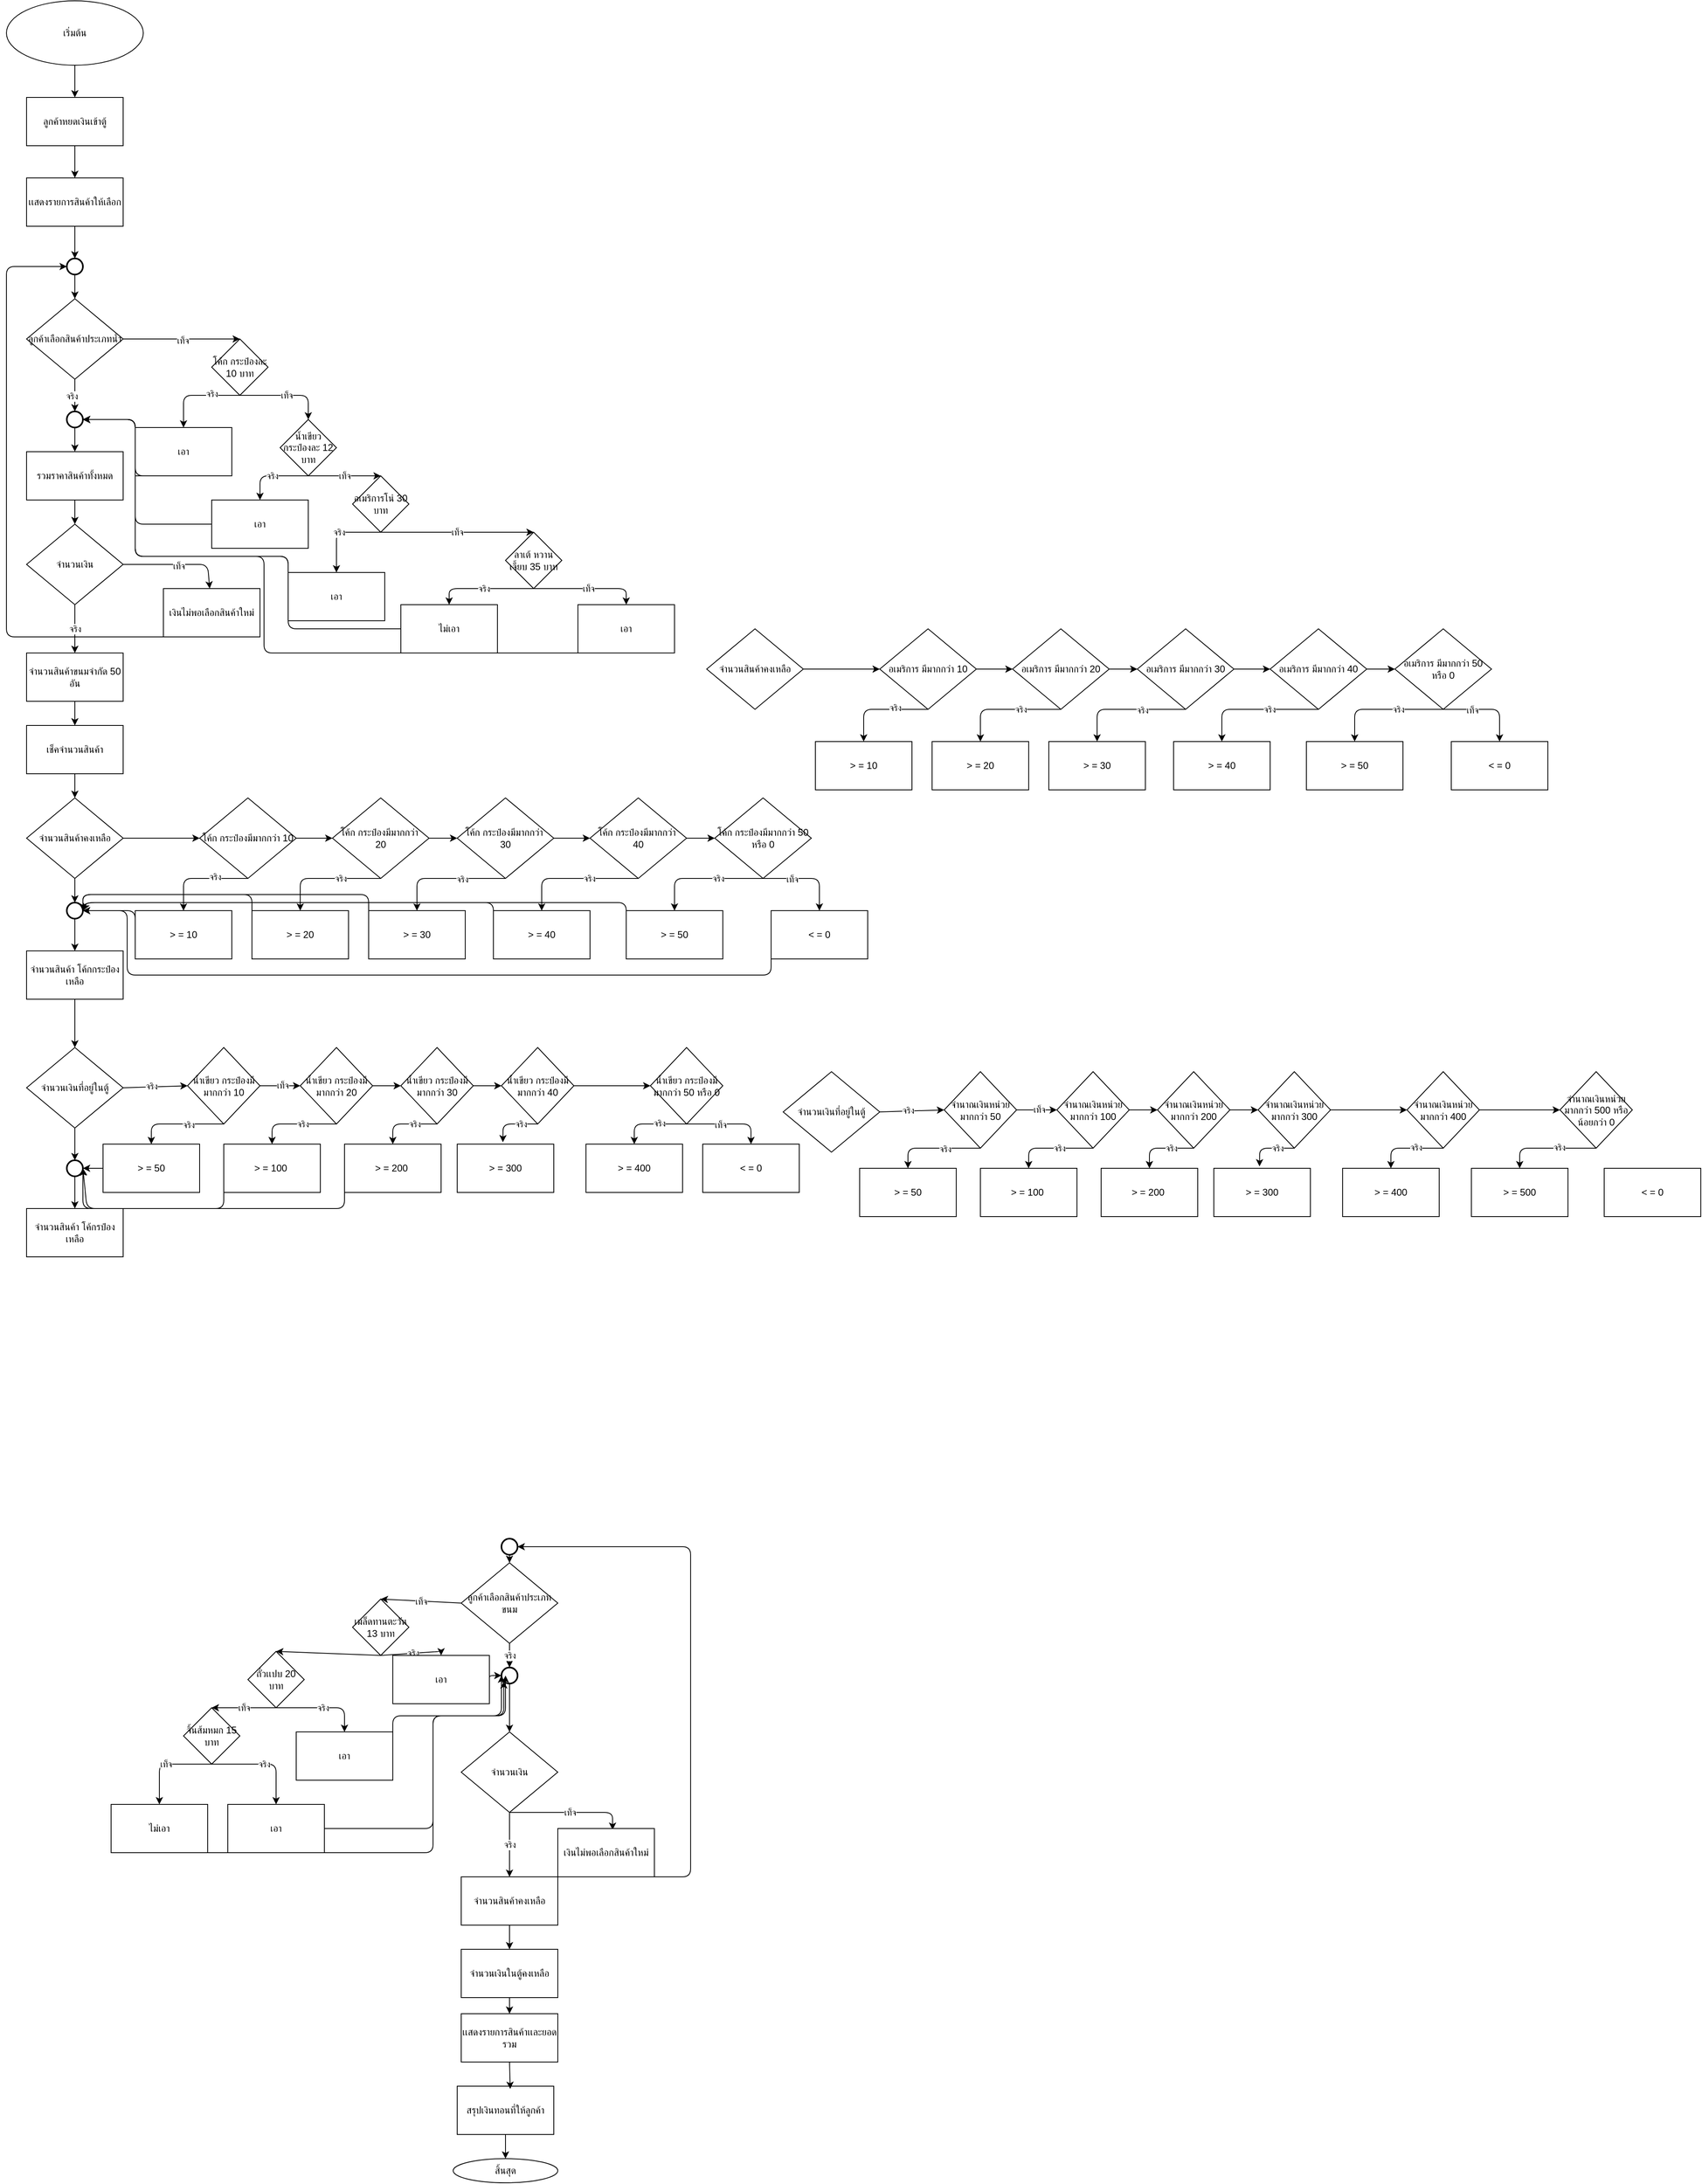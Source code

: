 <mxfile>
    <diagram id="oHQ9gQEO0-ZYp0Lxx6_c" name="Page-1">
        <mxGraphModel dx="501" dy="1382" grid="1" gridSize="10" guides="1" tooltips="1" connect="1" arrows="1" fold="1" page="1" pageScale="1" pageWidth="850" pageHeight="1100" math="0" shadow="0">
            <root>
                <mxCell id="0"/>
                <mxCell id="1" parent="0"/>
                <mxCell id="46" style="edgeStyle=none;html=1;exitX=0.5;exitY=1;exitDx=0;exitDy=0;" parent="1" source="2" target="3" edge="1">
                    <mxGeometry relative="1" as="geometry"/>
                </mxCell>
                <mxCell id="2" value="เริ่มต้น" style="ellipse;whiteSpace=wrap;html=1;" parent="1" vertex="1">
                    <mxGeometry x="170" y="-10" width="170" height="80" as="geometry"/>
                </mxCell>
                <mxCell id="47" style="edgeStyle=none;html=1;exitX=0.5;exitY=1;exitDx=0;exitDy=0;entryX=0.5;entryY=0;entryDx=0;entryDy=0;" parent="1" source="3" target="4" edge="1">
                    <mxGeometry relative="1" as="geometry"/>
                </mxCell>
                <mxCell id="3" value="ลูกค้าหยดเงินเข้าตู้" style="rounded=0;whiteSpace=wrap;html=1;" parent="1" vertex="1">
                    <mxGeometry x="195" y="110" width="120" height="60" as="geometry"/>
                </mxCell>
                <mxCell id="48" style="edgeStyle=none;html=1;exitX=0.5;exitY=1;exitDx=0;exitDy=0;entryX=0.5;entryY=0;entryDx=0;entryDy=0;entryPerimeter=0;" parent="1" source="4" target="74" edge="1">
                    <mxGeometry relative="1" as="geometry">
                        <mxPoint x="255" y="350" as="targetPoint"/>
                    </mxGeometry>
                </mxCell>
                <mxCell id="4" value="เเสดงรายการสินค้าให้เลือก" style="rounded=0;whiteSpace=wrap;html=1;" parent="1" vertex="1">
                    <mxGeometry x="195" y="210" width="120" height="60" as="geometry"/>
                </mxCell>
                <mxCell id="6" value="ลูกค้าเลือกสินค้าประเภทน้ำ" style="rhombus;whiteSpace=wrap;html=1;" parent="1" vertex="1">
                    <mxGeometry x="195" y="360" width="120" height="100" as="geometry"/>
                </mxCell>
                <mxCell id="7" value="" style="endArrow=classic;html=1;exitX=0.5;exitY=1;exitDx=0;exitDy=0;entryX=0.5;entryY=0;entryDx=0;entryDy=0;entryPerimeter=0;" parent="1" source="6" target="13" edge="1">
                    <mxGeometry width="50" height="50" relative="1" as="geometry">
                        <mxPoint x="260" y="460" as="sourcePoint"/>
                        <mxPoint x="250" y="510" as="targetPoint"/>
                    </mxGeometry>
                </mxCell>
                <mxCell id="8" value="จริง" style="edgeLabel;html=1;align=center;verticalAlign=middle;resizable=0;points=[];" parent="7" vertex="1" connectable="0">
                    <mxGeometry x="0.032" y="-4" relative="1" as="geometry">
                        <mxPoint as="offset"/>
                    </mxGeometry>
                </mxCell>
                <mxCell id="9" value="รวมราคาสินค้าทั้งหมด" style="rounded=0;whiteSpace=wrap;html=1;" parent="1" vertex="1">
                    <mxGeometry x="195" y="550" width="120" height="60" as="geometry"/>
                </mxCell>
                <mxCell id="10" value="" style="endArrow=classic;html=1;exitX=1;exitY=0.5;exitDx=0;exitDy=0;entryX=0.5;entryY=0;entryDx=0;entryDy=0;" parent="1" source="6" target="49" edge="1">
                    <mxGeometry width="50" height="50" relative="1" as="geometry">
                        <mxPoint x="310" y="530" as="sourcePoint"/>
                        <mxPoint x="390" y="500" as="targetPoint"/>
                        <Array as="points">
                            <mxPoint x="390" y="410"/>
                        </Array>
                    </mxGeometry>
                </mxCell>
                <mxCell id="11" value="เท็จ" style="edgeLabel;html=1;align=center;verticalAlign=middle;resizable=0;points=[];" parent="10" vertex="1" connectable="0">
                    <mxGeometry x="0.022" y="-2" relative="1" as="geometry">
                        <mxPoint as="offset"/>
                    </mxGeometry>
                </mxCell>
                <mxCell id="15" style="edgeStyle=none;html=1;exitX=0.5;exitY=1;exitDx=0;exitDy=0;exitPerimeter=0;entryX=0.5;entryY=0;entryDx=0;entryDy=0;" parent="1" source="13" target="9" edge="1">
                    <mxGeometry relative="1" as="geometry"/>
                </mxCell>
                <mxCell id="13" value="" style="strokeWidth=2;html=1;shape=mxgraph.flowchart.start_2;whiteSpace=wrap;" parent="1" vertex="1">
                    <mxGeometry x="245" y="500" width="20" height="20" as="geometry"/>
                </mxCell>
                <mxCell id="19" style="edgeStyle=none;html=1;exitX=0.5;exitY=1;exitDx=0;exitDy=0;entryX=0.5;entryY=0;entryDx=0;entryDy=0;" parent="1" source="9" edge="1">
                    <mxGeometry relative="1" as="geometry">
                        <mxPoint x="255.0" y="640" as="targetPoint"/>
                    </mxGeometry>
                </mxCell>
                <mxCell id="20" value="จำนวนเงิน" style="rhombus;whiteSpace=wrap;html=1;" parent="1" vertex="1">
                    <mxGeometry x="195" y="640" width="120" height="100" as="geometry"/>
                </mxCell>
                <mxCell id="78" style="edgeStyle=none;html=1;exitX=0.5;exitY=1;exitDx=0;exitDy=0;entryX=0.473;entryY=-0.039;entryDx=0;entryDy=0;entryPerimeter=0;" parent="1" source="137" edge="1" target="139">
                    <mxGeometry relative="1" as="geometry">
                        <mxPoint x="1710" y="1420" as="targetPoint"/>
                        <mxPoint x="1710" y="1400" as="sourcePoint"/>
                        <Array as="points">
                            <mxPoint x="1727" y="1415"/>
                        </Array>
                    </mxGeometry>
                </mxCell>
                <mxCell id="150" value="&lt;span style=&quot;color: rgb(0, 0, 0);&quot;&gt;จริง&lt;/span&gt;" style="edgeLabel;html=1;align=center;verticalAlign=middle;resizable=0;points=[];" vertex="1" connectable="0" parent="78">
                    <mxGeometry x="-0.339" relative="1" as="geometry">
                        <mxPoint as="offset"/>
                    </mxGeometry>
                </mxCell>
                <mxCell id="169" style="edgeStyle=none;html=1;exitX=0.5;exitY=1;exitDx=0;exitDy=0;" edge="1" parent="1" source="21" target="168">
                    <mxGeometry relative="1" as="geometry"/>
                </mxCell>
                <mxCell id="21" value="จำนวนสินค้าขนมจำกัด 50 อัน" style="rounded=0;whiteSpace=wrap;html=1;" parent="1" vertex="1">
                    <mxGeometry x="195" y="800" width="120" height="60" as="geometry"/>
                </mxCell>
                <mxCell id="76" style="edgeStyle=none;html=1;exitX=0.5;exitY=1;exitDx=0;exitDy=0;entryX=0;entryY=0.5;entryDx=0;entryDy=0;entryPerimeter=0;" parent="1" source="23" target="74" edge="1">
                    <mxGeometry relative="1" as="geometry">
                        <mxPoint x="180" y="490" as="targetPoint"/>
                        <Array as="points">
                            <mxPoint x="300" y="780"/>
                            <mxPoint x="170" y="780"/>
                            <mxPoint x="170" y="320"/>
                        </Array>
                    </mxGeometry>
                </mxCell>
                <mxCell id="23" value="เงินไม่พอเลือกสินค้าใหม่" style="rounded=0;whiteSpace=wrap;html=1;" parent="1" vertex="1">
                    <mxGeometry x="365" y="720" width="120" height="60" as="geometry"/>
                </mxCell>
                <mxCell id="25" value="" style="endArrow=classic;html=1;exitX=1;exitY=0.5;exitDx=0;exitDy=0;" parent="1" source="20" target="23" edge="1">
                    <mxGeometry width="50" height="50" relative="1" as="geometry">
                        <mxPoint x="325" y="420" as="sourcePoint"/>
                        <mxPoint x="400" y="570" as="targetPoint"/>
                        <Array as="points">
                            <mxPoint x="420" y="690"/>
                        </Array>
                    </mxGeometry>
                </mxCell>
                <mxCell id="26" value="เท็จ" style="edgeLabel;html=1;align=center;verticalAlign=middle;resizable=0;points=[];" parent="25" vertex="1" connectable="0">
                    <mxGeometry x="0.022" y="-2" relative="1" as="geometry">
                        <mxPoint as="offset"/>
                    </mxGeometry>
                </mxCell>
                <mxCell id="34" value="จริง" style="edgeStyle=none;html=1;exitX=0.5;exitY=1;exitDx=0;exitDy=0;entryX=0.5;entryY=0;entryDx=0;entryDy=0;" parent="1" source="20" target="21" edge="1">
                    <mxGeometry relative="1" as="geometry">
                        <mxPoint x="255" y="820" as="sourcePoint"/>
                    </mxGeometry>
                </mxCell>
                <mxCell id="42" style="edgeStyle=none;html=1;exitX=0.5;exitY=1;exitDx=0;exitDy=0;" parent="1" source="36" target="37" edge="1">
                    <mxGeometry relative="1" as="geometry"/>
                </mxCell>
                <mxCell id="36" value="จำนวนเงินในตู้คงเหลือ" style="rounded=0;whiteSpace=wrap;html=1;" parent="1" vertex="1">
                    <mxGeometry x="735" y="2410" width="120" height="60" as="geometry"/>
                </mxCell>
                <mxCell id="37" value="เเสดงรายการสินค้าเเละยอดรวม" style="rounded=0;whiteSpace=wrap;html=1;" parent="1" vertex="1">
                    <mxGeometry x="735" y="2490" width="120" height="60" as="geometry"/>
                </mxCell>
                <mxCell id="44" style="edgeStyle=none;html=1;exitX=0.5;exitY=1;exitDx=0;exitDy=0;" parent="1" source="38" edge="1">
                    <mxGeometry relative="1" as="geometry">
                        <mxPoint x="790" y="2670" as="targetPoint"/>
                    </mxGeometry>
                </mxCell>
                <mxCell id="38" value="สรุปเงินทอนที่ให้ลูกค้า&lt;span style=&quot;font-family: monospace; font-size: 0px; text-align: start; text-wrap-mode: nowrap;&quot;&gt;%3CmxGraphModel%3E%3Croot%3E%3CmxCell%20id%3D%220%22%2F%3E%3CmxCell%20id%3D%221%22%20parent%3D%220%22%2F%3E%3CmxCell%20id%3D%222%22%20value%3D%22%E0%B8%88%E0%B8%B3%E0%B8%99%E0%B8%A7%E0%B8%99%E0%B9%80%E0%B8%87%E0%B8%B4%E0%B8%99%E0%B8%97%E0%B8%AD%E0%B8%99%22%20style%3D%22rounded%3D0%3BwhiteSpace%3Dwrap%3Bhtml%3D1%3B%22%20vertex%3D%221%22%20parent%3D%221%22%3E%3CmxGeometry%20x%3D%22195%22%20y%3D%22930%22%20width%3D%22120%22%20height%3D%2260%22%20as%3D%22geometry%22%2F%3E%3C%2FmxCell%3E%3C%2Froot%3E%3C%2FmxGraphModel%3E&lt;/span&gt;" style="rounded=0;whiteSpace=wrap;html=1;" parent="1" vertex="1">
                    <mxGeometry x="730" y="2580" width="120" height="60" as="geometry"/>
                </mxCell>
                <mxCell id="40" value="&lt;font face=&quot;Sarabun&quot;&gt;สิ้นสุด&lt;/font&gt;" style="ellipse;whiteSpace=wrap;html=1;" parent="1" vertex="1">
                    <mxGeometry x="725" y="2670" width="130" height="30" as="geometry"/>
                </mxCell>
                <mxCell id="43" style="edgeStyle=none;html=1;exitX=0.5;exitY=1;exitDx=0;exitDy=0;entryX=0.549;entryY=0.056;entryDx=0;entryDy=0;entryPerimeter=0;" parent="1" source="37" target="38" edge="1">
                    <mxGeometry relative="1" as="geometry"/>
                </mxCell>
                <mxCell id="52" style="edgeStyle=none;html=1;exitX=0.5;exitY=1;exitDx=0;exitDy=0;entryX=0.5;entryY=0;entryDx=0;entryDy=0;" parent="1" source="49" target="51" edge="1">
                    <mxGeometry relative="1" as="geometry">
                        <Array as="points">
                            <mxPoint x="390" y="480"/>
                        </Array>
                    </mxGeometry>
                </mxCell>
                <mxCell id="54" value="จริง" style="edgeLabel;html=1;align=center;verticalAlign=middle;resizable=0;points=[];" parent="52" vertex="1" connectable="0">
                    <mxGeometry x="-0.357" y="-2" relative="1" as="geometry">
                        <mxPoint as="offset"/>
                    </mxGeometry>
                </mxCell>
                <mxCell id="55" value="เท็จ" style="edgeStyle=none;html=1;exitX=0.5;exitY=1;exitDx=0;exitDy=0;entryX=0.5;entryY=0;entryDx=0;entryDy=0;" parent="1" source="49" target="53" edge="1">
                    <mxGeometry relative="1" as="geometry">
                        <Array as="points">
                            <mxPoint x="545" y="480"/>
                        </Array>
                    </mxGeometry>
                </mxCell>
                <mxCell id="49" value="โค้ก กระป๋องละ 10 บาท" style="rhombus;whiteSpace=wrap;html=1;" parent="1" vertex="1">
                    <mxGeometry x="425" y="410" width="70" height="70" as="geometry"/>
                </mxCell>
                <mxCell id="51" value="เอา" style="rounded=0;whiteSpace=wrap;html=1;" parent="1" vertex="1">
                    <mxGeometry x="330" y="520" width="120" height="60" as="geometry"/>
                </mxCell>
                <mxCell id="57" value="จริง" style="edgeStyle=none;html=1;exitX=0.5;exitY=1;exitDx=0;exitDy=0;entryX=0.5;entryY=0;entryDx=0;entryDy=0;" parent="1" source="53" target="56" edge="1">
                    <mxGeometry relative="1" as="geometry">
                        <Array as="points">
                            <mxPoint x="485" y="580"/>
                        </Array>
                    </mxGeometry>
                </mxCell>
                <mxCell id="59" value="เท็จ" style="edgeStyle=none;html=1;exitX=0.5;exitY=1;exitDx=0;exitDy=0;entryX=0.5;entryY=0;entryDx=0;entryDy=0;" parent="1" source="53" target="58" edge="1">
                    <mxGeometry relative="1" as="geometry"/>
                </mxCell>
                <mxCell id="53" value="น้ำเขียว กระป๋องละ 12 บาท" style="rhombus;whiteSpace=wrap;html=1;" parent="1" vertex="1">
                    <mxGeometry x="510" y="510" width="70" height="70" as="geometry"/>
                </mxCell>
                <mxCell id="56" value="เอา" style="rounded=0;whiteSpace=wrap;html=1;" parent="1" vertex="1">
                    <mxGeometry x="425" y="610" width="120" height="60" as="geometry"/>
                </mxCell>
                <mxCell id="61" value="จริง" style="edgeStyle=none;html=1;exitX=0.5;exitY=1;exitDx=0;exitDy=0;entryX=0.5;entryY=0;entryDx=0;entryDy=0;" parent="1" source="58" target="60" edge="1">
                    <mxGeometry relative="1" as="geometry">
                        <Array as="points">
                            <mxPoint x="580" y="650"/>
                        </Array>
                    </mxGeometry>
                </mxCell>
                <mxCell id="63" value="เท็จ" style="edgeStyle=none;html=1;exitX=0.5;exitY=1;exitDx=0;exitDy=0;entryX=0.5;entryY=0;entryDx=0;entryDy=0;" parent="1" source="58" target="64" edge="1">
                    <mxGeometry relative="1" as="geometry">
                        <mxPoint x="700" y="649.714" as="targetPoint"/>
                    </mxGeometry>
                </mxCell>
                <mxCell id="58" value="อเมริการโน่ 30 บาท" style="rhombus;whiteSpace=wrap;html=1;" parent="1" vertex="1">
                    <mxGeometry x="600" y="580" width="70" height="70" as="geometry"/>
                </mxCell>
                <mxCell id="60" value="เอา" style="rounded=0;whiteSpace=wrap;html=1;" parent="1" vertex="1">
                    <mxGeometry x="520" y="700" width="120" height="60" as="geometry"/>
                </mxCell>
                <mxCell id="67" value="จริง" style="edgeStyle=none;html=1;exitX=0.5;exitY=1;exitDx=0;exitDy=0;entryX=0.5;entryY=0;entryDx=0;entryDy=0;" parent="1" source="64" target="66" edge="1">
                    <mxGeometry relative="1" as="geometry">
                        <Array as="points">
                            <mxPoint x="720" y="720"/>
                        </Array>
                    </mxGeometry>
                </mxCell>
                <mxCell id="68" value="เท็จ" style="edgeStyle=none;html=1;exitX=0.5;exitY=1;exitDx=0;exitDy=0;entryX=0.5;entryY=0;entryDx=0;entryDy=0;" parent="1" source="64" target="65" edge="1">
                    <mxGeometry relative="1" as="geometry">
                        <Array as="points">
                            <mxPoint x="940" y="720"/>
                        </Array>
                    </mxGeometry>
                </mxCell>
                <mxCell id="64" value="ลาเต้ หวานเจี้ยบ 35 บาท" style="rhombus;whiteSpace=wrap;html=1;" parent="1" vertex="1">
                    <mxGeometry x="790" y="650" width="70" height="70" as="geometry"/>
                </mxCell>
                <mxCell id="65" value="เอา" style="rounded=0;whiteSpace=wrap;html=1;" parent="1" vertex="1">
                    <mxGeometry x="880" y="740" width="120" height="60" as="geometry"/>
                </mxCell>
                <mxCell id="66" value="ไม่เอา" style="rounded=0;whiteSpace=wrap;html=1;" parent="1" vertex="1">
                    <mxGeometry x="660" y="740" width="120" height="60" as="geometry"/>
                </mxCell>
                <mxCell id="69" style="edgeStyle=none;html=1;exitX=0.5;exitY=1;exitDx=0;exitDy=0;entryX=1;entryY=0.5;entryDx=0;entryDy=0;entryPerimeter=0;" parent="1" source="51" target="13" edge="1">
                    <mxGeometry relative="1" as="geometry">
                        <Array as="points">
                            <mxPoint x="330" y="580"/>
                            <mxPoint x="330" y="510"/>
                        </Array>
                    </mxGeometry>
                </mxCell>
                <mxCell id="70" style="edgeStyle=none;html=1;exitX=0;exitY=0.5;exitDx=0;exitDy=0;entryX=1;entryY=0.5;entryDx=0;entryDy=0;entryPerimeter=0;" parent="1" source="56" target="13" edge="1">
                    <mxGeometry relative="1" as="geometry">
                        <Array as="points">
                            <mxPoint x="330" y="640"/>
                            <mxPoint x="330" y="510"/>
                        </Array>
                    </mxGeometry>
                </mxCell>
                <mxCell id="71" style="edgeStyle=none;html=1;exitX=0;exitY=0.5;exitDx=0;exitDy=0;entryX=1;entryY=0.5;entryDx=0;entryDy=0;entryPerimeter=0;" parent="1" source="60" target="13" edge="1">
                    <mxGeometry relative="1" as="geometry">
                        <Array as="points">
                            <mxPoint x="520" y="680"/>
                            <mxPoint x="330" y="680"/>
                            <mxPoint x="330" y="640"/>
                            <mxPoint x="330" y="510"/>
                        </Array>
                    </mxGeometry>
                </mxCell>
                <mxCell id="72" style="edgeStyle=none;html=1;exitX=0;exitY=0.5;exitDx=0;exitDy=0;entryX=1;entryY=0.5;entryDx=0;entryDy=0;entryPerimeter=0;" parent="1" source="66" target="13" edge="1">
                    <mxGeometry relative="1" as="geometry">
                        <Array as="points">
                            <mxPoint x="520" y="770"/>
                            <mxPoint x="520" y="680"/>
                            <mxPoint x="400" y="680"/>
                            <mxPoint x="330" y="680"/>
                            <mxPoint x="330" y="510"/>
                        </Array>
                    </mxGeometry>
                </mxCell>
                <mxCell id="73" style="edgeStyle=none;html=1;exitX=0.5;exitY=1;exitDx=0;exitDy=0;entryX=1;entryY=0.5;entryDx=0;entryDy=0;entryPerimeter=0;" parent="1" source="65" target="13" edge="1">
                    <mxGeometry relative="1" as="geometry">
                        <Array as="points">
                            <mxPoint x="490" y="800"/>
                            <mxPoint x="490" y="680"/>
                            <mxPoint x="330" y="680"/>
                            <mxPoint x="330" y="510"/>
                        </Array>
                    </mxGeometry>
                </mxCell>
                <mxCell id="75" style="edgeStyle=none;html=1;exitX=0.5;exitY=1;exitDx=0;exitDy=0;exitPerimeter=0;entryX=0.5;entryY=0;entryDx=0;entryDy=0;" parent="1" source="74" target="6" edge="1">
                    <mxGeometry relative="1" as="geometry"/>
                </mxCell>
                <mxCell id="74" value="" style="strokeWidth=2;html=1;shape=mxgraph.flowchart.start_2;whiteSpace=wrap;" parent="1" vertex="1">
                    <mxGeometry x="245" y="310" width="20" height="20" as="geometry"/>
                </mxCell>
                <mxCell id="85" value="เท็จ" style="edgeStyle=none;html=1;exitX=0;exitY=0.5;exitDx=0;exitDy=0;entryX=0.5;entryY=0;entryDx=0;entryDy=0;" parent="1" source="77" target="84" edge="1">
                    <mxGeometry relative="1" as="geometry"/>
                </mxCell>
                <mxCell id="77" value="ลูกค้าเลือกสินค้าประเภทขนม" style="rhombus;whiteSpace=wrap;html=1;" parent="1" vertex="1">
                    <mxGeometry x="735" y="1930" width="120" height="100" as="geometry"/>
                </mxCell>
                <mxCell id="104" style="edgeStyle=none;html=1;exitX=0.5;exitY=1;exitDx=0;exitDy=0;exitPerimeter=0;" parent="1" source="79" target="103" edge="1">
                    <mxGeometry relative="1" as="geometry"/>
                </mxCell>
                <mxCell id="79" value="" style="strokeWidth=2;html=1;shape=mxgraph.flowchart.start_2;whiteSpace=wrap;" parent="1" vertex="1">
                    <mxGeometry x="785" y="2060" width="20" height="20" as="geometry"/>
                </mxCell>
                <mxCell id="81" value="จริง" style="edgeStyle=none;html=1;exitX=0.5;exitY=1;exitDx=0;exitDy=0;entryX=0.5;entryY=0;entryDx=0;entryDy=0;entryPerimeter=0;" parent="1" source="77" target="79" edge="1">
                    <mxGeometry relative="1" as="geometry"/>
                </mxCell>
                <mxCell id="87" value="จริง" style="edgeStyle=none;html=1;exitX=0.5;exitY=1;exitDx=0;exitDy=0;entryX=0.5;entryY=0;entryDx=0;entryDy=0;" parent="1" source="84" target="86" edge="1">
                    <mxGeometry relative="1" as="geometry">
                        <Array as="points">
                            <mxPoint x="710" y="2040"/>
                        </Array>
                    </mxGeometry>
                </mxCell>
                <mxCell id="89" style="edgeStyle=none;html=1;exitX=0.5;exitY=1;exitDx=0;exitDy=0;entryX=0.5;entryY=0;entryDx=0;entryDy=0;" parent="1" source="84" target="88" edge="1">
                    <mxGeometry relative="1" as="geometry"/>
                </mxCell>
                <mxCell id="84" value="เมล็ดทานตะวัน 13 บาท" style="rhombus;whiteSpace=wrap;html=1;" parent="1" vertex="1">
                    <mxGeometry x="600" y="1975" width="70" height="70" as="geometry"/>
                </mxCell>
                <mxCell id="86" value="เอา" style="rounded=0;whiteSpace=wrap;html=1;" parent="1" vertex="1">
                    <mxGeometry x="650" y="2045" width="120" height="60" as="geometry"/>
                </mxCell>
                <mxCell id="91" value="จริง" style="edgeStyle=none;html=1;exitX=0.5;exitY=1;exitDx=0;exitDy=0;entryX=0.5;entryY=0;entryDx=0;entryDy=0;" parent="1" source="88" target="90" edge="1">
                    <mxGeometry relative="1" as="geometry">
                        <Array as="points">
                            <mxPoint x="590" y="2110"/>
                        </Array>
                    </mxGeometry>
                </mxCell>
                <mxCell id="93" value="เท็จ" style="edgeStyle=none;html=1;exitX=0.5;exitY=1;exitDx=0;exitDy=0;entryX=0.5;entryY=0;entryDx=0;entryDy=0;" parent="1" source="88" target="92" edge="1">
                    <mxGeometry relative="1" as="geometry"/>
                </mxCell>
                <mxCell id="88" value="ถั่วเเปบ 20 บาท" style="rhombus;whiteSpace=wrap;html=1;" parent="1" vertex="1">
                    <mxGeometry x="470" y="2040" width="70" height="70" as="geometry"/>
                </mxCell>
                <mxCell id="90" value="เอา" style="rounded=0;whiteSpace=wrap;html=1;" parent="1" vertex="1">
                    <mxGeometry x="530" y="2140" width="120" height="60" as="geometry"/>
                </mxCell>
                <mxCell id="96" value="จริง" style="edgeStyle=none;html=1;exitX=0.5;exitY=1;exitDx=0;exitDy=0;entryX=0.5;entryY=0;entryDx=0;entryDy=0;" parent="1" source="92" target="94" edge="1">
                    <mxGeometry relative="1" as="geometry">
                        <Array as="points">
                            <mxPoint x="505" y="2180"/>
                        </Array>
                    </mxGeometry>
                </mxCell>
                <mxCell id="98" value="เท็จ" style="edgeStyle=none;html=1;exitX=0.5;exitY=1;exitDx=0;exitDy=0;entryX=0.5;entryY=0;entryDx=0;entryDy=0;" parent="1" source="92" target="97" edge="1">
                    <mxGeometry relative="1" as="geometry">
                        <Array as="points">
                            <mxPoint x="360" y="2180"/>
                        </Array>
                    </mxGeometry>
                </mxCell>
                <mxCell id="92" value="จิ้นส้มหมก 15 บาท" style="rhombus;whiteSpace=wrap;html=1;" parent="1" vertex="1">
                    <mxGeometry x="390" y="2110" width="70" height="70" as="geometry"/>
                </mxCell>
                <mxCell id="94" value="เอา" style="rounded=0;whiteSpace=wrap;html=1;" parent="1" vertex="1">
                    <mxGeometry x="445" y="2230" width="120" height="60" as="geometry"/>
                </mxCell>
                <mxCell id="102" style="edgeStyle=none;html=1;exitX=0.5;exitY=1;exitDx=0;exitDy=0;" parent="1" source="97" edge="1">
                    <mxGeometry relative="1" as="geometry">
                        <mxPoint x="790" y="2070" as="targetPoint"/>
                        <Array as="points">
                            <mxPoint x="700" y="2290"/>
                            <mxPoint x="700" y="2120"/>
                            <mxPoint x="790" y="2120"/>
                        </Array>
                    </mxGeometry>
                </mxCell>
                <mxCell id="97" value="ไม่เอา" style="rounded=0;whiteSpace=wrap;html=1;" parent="1" vertex="1">
                    <mxGeometry x="300" y="2230" width="120" height="60" as="geometry"/>
                </mxCell>
                <mxCell id="99" style="edgeStyle=none;html=1;exitX=1;exitY=0.5;exitDx=0;exitDy=0;entryX=0;entryY=0.5;entryDx=0;entryDy=0;entryPerimeter=0;" parent="1" source="86" target="79" edge="1">
                    <mxGeometry relative="1" as="geometry">
                        <Array as="points">
                            <mxPoint x="770" y="2070"/>
                        </Array>
                    </mxGeometry>
                </mxCell>
                <mxCell id="100" style="edgeStyle=none;html=1;exitX=1;exitY=0.5;exitDx=0;exitDy=0;entryX=0;entryY=0.5;entryDx=0;entryDy=0;entryPerimeter=0;" parent="1" source="90" target="79" edge="1">
                    <mxGeometry relative="1" as="geometry">
                        <Array as="points">
                            <mxPoint x="650" y="2120"/>
                            <mxPoint x="785" y="2120"/>
                        </Array>
                    </mxGeometry>
                </mxCell>
                <mxCell id="101" style="edgeStyle=none;html=1;exitX=1;exitY=0.5;exitDx=0;exitDy=0;entryX=0.145;entryY=0.855;entryDx=0;entryDy=0;entryPerimeter=0;" parent="1" source="94" target="79" edge="1">
                    <mxGeometry relative="1" as="geometry">
                        <Array as="points">
                            <mxPoint x="700" y="2260"/>
                            <mxPoint x="700" y="2120"/>
                            <mxPoint x="788" y="2120"/>
                        </Array>
                    </mxGeometry>
                </mxCell>
                <mxCell id="108" value="เท็จ" style="edgeStyle=none;html=1;exitX=0.5;exitY=1;exitDx=0;exitDy=0;entryX=0.567;entryY=0.027;entryDx=0;entryDy=0;entryPerimeter=0;" parent="1" source="103" target="107" edge="1">
                    <mxGeometry relative="1" as="geometry">
                        <mxPoint x="910" y="2239.818" as="targetPoint"/>
                        <Array as="points">
                            <mxPoint x="923" y="2240"/>
                        </Array>
                    </mxGeometry>
                </mxCell>
                <mxCell id="111" value="จริง" style="edgeStyle=none;html=1;exitX=0.5;exitY=1;exitDx=0;exitDy=0;entryX=0.5;entryY=0;entryDx=0;entryDy=0;" parent="1" source="103" target="110" edge="1">
                    <mxGeometry relative="1" as="geometry"/>
                </mxCell>
                <mxCell id="103" value="จำนวนเงิน" style="rhombus;whiteSpace=wrap;html=1;" parent="1" vertex="1">
                    <mxGeometry x="735" y="2140" width="120" height="100" as="geometry"/>
                </mxCell>
                <mxCell id="106" style="edgeStyle=none;html=1;exitX=0.5;exitY=1;exitDx=0;exitDy=0;exitPerimeter=0;entryX=0.5;entryY=0;entryDx=0;entryDy=0;" parent="1" source="105" target="77" edge="1">
                    <mxGeometry relative="1" as="geometry"/>
                </mxCell>
                <mxCell id="105" value="" style="strokeWidth=2;html=1;shape=mxgraph.flowchart.start_2;whiteSpace=wrap;" parent="1" vertex="1">
                    <mxGeometry x="785" y="1900" width="20" height="20" as="geometry"/>
                </mxCell>
                <mxCell id="107" value="เงินไม่พอเลือกสินค้าใหม่" style="rounded=0;whiteSpace=wrap;html=1;" parent="1" vertex="1">
                    <mxGeometry x="855" y="2260" width="120" height="60" as="geometry"/>
                </mxCell>
                <mxCell id="109" style="edgeStyle=none;html=1;exitX=0.5;exitY=1;exitDx=0;exitDy=0;entryX=1;entryY=0.5;entryDx=0;entryDy=0;entryPerimeter=0;" parent="1" source="107" target="105" edge="1">
                    <mxGeometry relative="1" as="geometry">
                        <Array as="points">
                            <mxPoint x="1020" y="2320"/>
                            <mxPoint x="1020" y="1910"/>
                        </Array>
                    </mxGeometry>
                </mxCell>
                <mxCell id="112" style="edgeStyle=none;html=1;exitX=0.5;exitY=1;exitDx=0;exitDy=0;entryX=0.5;entryY=0;entryDx=0;entryDy=0;" parent="1" source="110" target="36" edge="1">
                    <mxGeometry relative="1" as="geometry"/>
                </mxCell>
                <mxCell id="110" value="จำนวนสินค้าคงเหลือ" style="rounded=0;whiteSpace=wrap;html=1;" parent="1" vertex="1">
                    <mxGeometry x="735" y="2320" width="120" height="60" as="geometry"/>
                </mxCell>
                <mxCell id="113" value="จำนวนเงินที่อยู่ในตู้" style="rhombus;whiteSpace=wrap;html=1;" vertex="1" parent="1">
                    <mxGeometry x="1135" y="1320" width="120" height="100" as="geometry"/>
                </mxCell>
                <mxCell id="115" value="จำนาณเงินหน่วยมากกว่า 50" style="rhombus;whiteSpace=wrap;html=1;" vertex="1" parent="1">
                    <mxGeometry x="1335" y="1320" width="90" height="95" as="geometry"/>
                </mxCell>
                <mxCell id="116" value="" style="endArrow=classic;html=1;entryX=0;entryY=0.5;entryDx=0;entryDy=0;exitX=1;exitY=0.5;exitDx=0;exitDy=0;" edge="1" parent="1" source="113" target="115">
                    <mxGeometry width="50" height="50" relative="1" as="geometry">
                        <mxPoint x="1210" y="1460" as="sourcePoint"/>
                        <mxPoint x="1260" y="1410" as="targetPoint"/>
                    </mxGeometry>
                </mxCell>
                <mxCell id="117" value="จริง" style="edgeLabel;html=1;align=center;verticalAlign=middle;resizable=0;points=[];" vertex="1" connectable="0" parent="116">
                    <mxGeometry x="-0.14" y="1" relative="1" as="geometry">
                        <mxPoint as="offset"/>
                    </mxGeometry>
                </mxCell>
                <mxCell id="118" value="&amp;gt; = 50" style="rounded=0;whiteSpace=wrap;html=1;" vertex="1" parent="1">
                    <mxGeometry x="1230" y="1440" width="120" height="60" as="geometry"/>
                </mxCell>
                <mxCell id="119" value="" style="endArrow=classic;html=1;exitX=0.5;exitY=1;exitDx=0;exitDy=0;entryX=0.5;entryY=0;entryDx=0;entryDy=0;" edge="1" parent="1" source="115" target="118">
                    <mxGeometry width="50" height="50" relative="1" as="geometry">
                        <mxPoint x="1270" y="1440" as="sourcePoint"/>
                        <mxPoint x="1320" y="1390" as="targetPoint"/>
                        <Array as="points">
                            <mxPoint x="1290" y="1415"/>
                        </Array>
                    </mxGeometry>
                </mxCell>
                <mxCell id="123" value="จริง" style="edgeLabel;html=1;align=center;verticalAlign=middle;resizable=0;points=[];" vertex="1" connectable="0" parent="119">
                    <mxGeometry x="-0.232" y="1" relative="1" as="geometry">
                        <mxPoint as="offset"/>
                    </mxGeometry>
                </mxCell>
                <mxCell id="124" value="จำนาณเงินหน่วยมากกว่า 100" style="rhombus;whiteSpace=wrap;html=1;" vertex="1" parent="1">
                    <mxGeometry x="1475" y="1320" width="90" height="95" as="geometry"/>
                </mxCell>
                <mxCell id="125" value="" style="endArrow=classic;html=1;entryX=0;entryY=0.5;entryDx=0;entryDy=0;exitX=1;exitY=0.5;exitDx=0;exitDy=0;" edge="1" parent="1" source="115" target="124">
                    <mxGeometry width="50" height="50" relative="1" as="geometry">
                        <mxPoint x="1380" y="1470" as="sourcePoint"/>
                        <mxPoint x="1430" y="1420" as="targetPoint"/>
                    </mxGeometry>
                </mxCell>
                <mxCell id="126" value="เท็จ" style="edgeLabel;html=1;align=center;verticalAlign=middle;resizable=0;points=[];" vertex="1" connectable="0" parent="125">
                    <mxGeometry x="0.096" y="1" relative="1" as="geometry">
                        <mxPoint as="offset"/>
                    </mxGeometry>
                </mxCell>
                <mxCell id="127" value="&amp;gt; = 100&amp;nbsp;" style="rounded=0;whiteSpace=wrap;html=1;" vertex="1" parent="1">
                    <mxGeometry x="1380" y="1440" width="120" height="60" as="geometry"/>
                </mxCell>
                <mxCell id="128" value="" style="endArrow=classic;html=1;exitX=0.5;exitY=1;exitDx=0;exitDy=0;entryX=0.5;entryY=0;entryDx=0;entryDy=0;" edge="1" parent="1" source="124" target="127">
                    <mxGeometry width="50" height="50" relative="1" as="geometry">
                        <mxPoint x="1450" y="1450" as="sourcePoint"/>
                        <mxPoint x="1500" y="1400" as="targetPoint"/>
                        <Array as="points">
                            <mxPoint x="1440" y="1415"/>
                        </Array>
                    </mxGeometry>
                </mxCell>
                <mxCell id="129" value="จริง" style="edgeLabel;html=1;align=center;verticalAlign=middle;resizable=0;points=[];" vertex="1" connectable="0" parent="128">
                    <mxGeometry x="-0.195" relative="1" as="geometry">
                        <mxPoint as="offset"/>
                    </mxGeometry>
                </mxCell>
                <mxCell id="130" value="จำนาณเงินหน่วยมากกว่า 200" style="rhombus;whiteSpace=wrap;html=1;" vertex="1" parent="1">
                    <mxGeometry x="1600" y="1320" width="90" height="95" as="geometry"/>
                </mxCell>
                <mxCell id="131" value="" style="endArrow=classic;html=1;entryX=0;entryY=0.5;entryDx=0;entryDy=0;exitX=1;exitY=0.5;exitDx=0;exitDy=0;" edge="1" parent="1" source="124" target="130">
                    <mxGeometry width="50" height="50" relative="1" as="geometry">
                        <mxPoint x="1510" y="1470" as="sourcePoint"/>
                        <mxPoint x="1560" y="1420" as="targetPoint"/>
                    </mxGeometry>
                </mxCell>
                <mxCell id="133" value="&amp;gt; = 200&amp;nbsp;" style="rounded=0;whiteSpace=wrap;html=1;" vertex="1" parent="1">
                    <mxGeometry x="1530" y="1440" width="120" height="60" as="geometry"/>
                </mxCell>
                <mxCell id="136" value="" style="endArrow=classic;html=1;entryX=0.5;entryY=0;entryDx=0;entryDy=0;exitX=0.5;exitY=1;exitDx=0;exitDy=0;" edge="1" parent="1" source="130" target="133">
                    <mxGeometry width="50" height="50" relative="1" as="geometry">
                        <mxPoint x="1550" y="1430" as="sourcePoint"/>
                        <mxPoint x="1600" y="1380" as="targetPoint"/>
                        <Array as="points">
                            <mxPoint x="1590" y="1415"/>
                        </Array>
                    </mxGeometry>
                </mxCell>
                <mxCell id="149" value="จริง" style="edgeLabel;html=1;align=center;verticalAlign=middle;resizable=0;points=[];" vertex="1" connectable="0" parent="136">
                    <mxGeometry x="-0.304" relative="1" as="geometry">
                        <mxPoint as="offset"/>
                    </mxGeometry>
                </mxCell>
                <mxCell id="137" value="จำนาณเงินหน่วยมากกว่า 300" style="rhombus;whiteSpace=wrap;html=1;" vertex="1" parent="1">
                    <mxGeometry x="1725" y="1320" width="90" height="95" as="geometry"/>
                </mxCell>
                <mxCell id="138" value="" style="endArrow=classic;html=1;entryX=0;entryY=0.5;entryDx=0;entryDy=0;exitX=1;exitY=0.5;exitDx=0;exitDy=0;" edge="1" parent="1" source="130" target="137">
                    <mxGeometry width="50" height="50" relative="1" as="geometry">
                        <mxPoint x="1710" y="1400" as="sourcePoint"/>
                        <mxPoint x="1760" y="1350" as="targetPoint"/>
                    </mxGeometry>
                </mxCell>
                <mxCell id="139" value="&amp;gt; = 300" style="rounded=0;whiteSpace=wrap;html=1;" vertex="1" parent="1">
                    <mxGeometry x="1670" y="1440" width="120" height="60" as="geometry"/>
                </mxCell>
                <mxCell id="140" value="จำนาณเงินหน่วยมากกว่า 400" style="rhombus;whiteSpace=wrap;html=1;" vertex="1" parent="1">
                    <mxGeometry x="1910" y="1320" width="90" height="95" as="geometry"/>
                </mxCell>
                <mxCell id="141" value="" style="endArrow=classic;html=1;entryX=0;entryY=0.5;entryDx=0;entryDy=0;exitX=1;exitY=0.5;exitDx=0;exitDy=0;" edge="1" parent="1" source="137" target="140">
                    <mxGeometry width="50" height="50" relative="1" as="geometry">
                        <mxPoint x="1830" y="1420" as="sourcePoint"/>
                        <mxPoint x="1880" y="1370" as="targetPoint"/>
                    </mxGeometry>
                </mxCell>
                <mxCell id="142" value="&amp;gt; = 400" style="rounded=0;whiteSpace=wrap;html=1;" vertex="1" parent="1">
                    <mxGeometry x="1830" y="1440" width="120" height="60" as="geometry"/>
                </mxCell>
                <mxCell id="143" value="" style="endArrow=classic;html=1;entryX=0.5;entryY=0;entryDx=0;entryDy=0;exitX=0.5;exitY=1;exitDx=0;exitDy=0;" edge="1" parent="1" source="140" target="142">
                    <mxGeometry width="50" height="50" relative="1" as="geometry">
                        <mxPoint x="1900" y="1430" as="sourcePoint"/>
                        <mxPoint x="1950" y="1380" as="targetPoint"/>
                        <Array as="points">
                            <mxPoint x="1890" y="1415"/>
                        </Array>
                    </mxGeometry>
                </mxCell>
                <mxCell id="151" value="&lt;span style=&quot;color: rgb(0, 0, 0);&quot;&gt;จริง&lt;/span&gt;" style="edgeLabel;html=1;align=center;verticalAlign=middle;resizable=0;points=[];" vertex="1" connectable="0" parent="143">
                    <mxGeometry x="-0.248" y="-1" relative="1" as="geometry">
                        <mxPoint as="offset"/>
                    </mxGeometry>
                </mxCell>
                <mxCell id="147" style="edgeStyle=none;html=1;exitX=0.5;exitY=1;exitDx=0;exitDy=0;entryX=0.5;entryY=0;entryDx=0;entryDy=0;" edge="1" parent="1" source="144" target="145">
                    <mxGeometry relative="1" as="geometry">
                        <Array as="points">
                            <mxPoint x="2050" y="1415"/>
                        </Array>
                    </mxGeometry>
                </mxCell>
                <mxCell id="152" value="&lt;span style=&quot;color: rgb(0, 0, 0);&quot;&gt;จริง&lt;/span&gt;" style="edgeLabel;html=1;align=center;verticalAlign=middle;resizable=0;points=[];" vertex="1" connectable="0" parent="147">
                    <mxGeometry x="-0.223" y="-1" relative="1" as="geometry">
                        <mxPoint as="offset"/>
                    </mxGeometry>
                </mxCell>
                <mxCell id="144" value="จำนาณเงินหน่วยมากกว่า 500 หรือน้อยกว่า 0" style="rhombus;whiteSpace=wrap;html=1;" vertex="1" parent="1">
                    <mxGeometry x="2100" y="1320" width="90" height="95" as="geometry"/>
                </mxCell>
                <mxCell id="145" value="&amp;gt; = 500" style="rounded=0;whiteSpace=wrap;html=1;" vertex="1" parent="1">
                    <mxGeometry x="1990" y="1440" width="120" height="60" as="geometry"/>
                </mxCell>
                <mxCell id="146" value="" style="endArrow=classic;html=1;entryX=0;entryY=0.5;entryDx=0;entryDy=0;exitX=1;exitY=0.5;exitDx=0;exitDy=0;" edge="1" parent="1" source="140" target="144">
                    <mxGeometry width="50" height="50" relative="1" as="geometry">
                        <mxPoint x="2070" y="1440" as="sourcePoint"/>
                        <mxPoint x="2120" y="1390" as="targetPoint"/>
                    </mxGeometry>
                </mxCell>
                <mxCell id="165" style="edgeStyle=none;html=1;exitX=1;exitY=0.5;exitDx=0;exitDy=0;" edge="1" parent="1" source="160" target="162">
                    <mxGeometry relative="1" as="geometry"/>
                </mxCell>
                <mxCell id="160" value="จำนวนสินค้าคงเหลือ" style="rhombus;whiteSpace=wrap;html=1;" vertex="1" parent="1">
                    <mxGeometry x="195" y="980" width="120" height="100" as="geometry"/>
                </mxCell>
                <mxCell id="166" style="edgeStyle=none;html=1;exitX=0.5;exitY=1;exitDx=0;exitDy=0;entryX=0.5;entryY=0;entryDx=0;entryDy=0;" edge="1" parent="1" source="162" target="164">
                    <mxGeometry relative="1" as="geometry">
                        <Array as="points">
                            <mxPoint x="390" y="1080"/>
                        </Array>
                    </mxGeometry>
                </mxCell>
                <mxCell id="167" value="จริง" style="edgeLabel;html=1;align=center;verticalAlign=middle;resizable=0;points=[];" vertex="1" connectable="0" parent="166">
                    <mxGeometry x="-0.308" y="-2" relative="1" as="geometry">
                        <mxPoint as="offset"/>
                    </mxGeometry>
                </mxCell>
                <mxCell id="172" style="edgeStyle=none;html=1;exitX=1;exitY=0.5;exitDx=0;exitDy=0;entryX=0;entryY=0.5;entryDx=0;entryDy=0;" edge="1" parent="1" source="162" target="170">
                    <mxGeometry relative="1" as="geometry"/>
                </mxCell>
                <mxCell id="162" value="โค้ก กระป๋องมีมากกว่า 10" style="rhombus;whiteSpace=wrap;html=1;" vertex="1" parent="1">
                    <mxGeometry x="410" y="980" width="120" height="100" as="geometry"/>
                </mxCell>
                <mxCell id="164" value="&amp;gt; = 10" style="rounded=0;whiteSpace=wrap;html=1;" vertex="1" parent="1">
                    <mxGeometry x="330" y="1120" width="120" height="60" as="geometry"/>
                </mxCell>
                <mxCell id="203" style="edgeStyle=none;html=1;exitX=0.5;exitY=1;exitDx=0;exitDy=0;entryX=0.5;entryY=0;entryDx=0;entryDy=0;" edge="1" parent="1" source="168" target="160">
                    <mxGeometry relative="1" as="geometry"/>
                </mxCell>
                <mxCell id="168" value="เช็คจำนวนสินค้า" style="rounded=0;whiteSpace=wrap;html=1;" vertex="1" parent="1">
                    <mxGeometry x="195" y="890" width="120" height="60" as="geometry"/>
                </mxCell>
                <mxCell id="182" style="edgeStyle=none;html=1;exitX=1;exitY=0.5;exitDx=0;exitDy=0;entryX=0;entryY=0.5;entryDx=0;entryDy=0;" edge="1" parent="1" source="170" target="175">
                    <mxGeometry relative="1" as="geometry"/>
                </mxCell>
                <mxCell id="185" style="edgeStyle=none;html=1;exitX=0.5;exitY=1;exitDx=0;exitDy=0;entryX=0.5;entryY=0;entryDx=0;entryDy=0;" edge="1" parent="1" source="170" target="184">
                    <mxGeometry relative="1" as="geometry">
                        <Array as="points">
                            <mxPoint x="535" y="1080"/>
                        </Array>
                    </mxGeometry>
                </mxCell>
                <mxCell id="186" value="จริง" style="edgeLabel;html=1;align=center;verticalAlign=middle;resizable=0;points=[];" vertex="1" connectable="0" parent="185">
                    <mxGeometry x="-0.282" relative="1" as="geometry">
                        <mxPoint as="offset"/>
                    </mxGeometry>
                </mxCell>
                <mxCell id="170" value="โค้ก กระป๋องมีมากกว่า&amp;nbsp;&lt;div&gt;20&lt;/div&gt;" style="rhombus;whiteSpace=wrap;html=1;" vertex="1" parent="1">
                    <mxGeometry x="575" y="980" width="120" height="100" as="geometry"/>
                </mxCell>
                <mxCell id="174" style="edgeStyle=none;html=1;exitX=1;exitY=0.5;exitDx=0;exitDy=0;entryX=0;entryY=0.5;entryDx=0;entryDy=0;" edge="1" parent="1" source="175" target="176">
                    <mxGeometry relative="1" as="geometry"/>
                </mxCell>
                <mxCell id="188" style="edgeStyle=none;html=1;exitX=0.5;exitY=1;exitDx=0;exitDy=0;entryX=0.5;entryY=0;entryDx=0;entryDy=0;" edge="1" parent="1" source="175" target="187">
                    <mxGeometry relative="1" as="geometry">
                        <Array as="points">
                            <mxPoint x="680" y="1080"/>
                        </Array>
                    </mxGeometry>
                </mxCell>
                <mxCell id="189" value="จริง" style="edgeLabel;html=1;align=center;verticalAlign=middle;resizable=0;points=[];" vertex="1" connectable="0" parent="188">
                    <mxGeometry x="-0.271" y="1" relative="1" as="geometry">
                        <mxPoint as="offset"/>
                    </mxGeometry>
                </mxCell>
                <mxCell id="175" value="โค้ก กระป๋องมีมากกว่า&amp;nbsp;&lt;div&gt;30&lt;/div&gt;" style="rhombus;whiteSpace=wrap;html=1;" vertex="1" parent="1">
                    <mxGeometry x="730" y="980" width="120" height="100" as="geometry"/>
                </mxCell>
                <mxCell id="183" style="edgeStyle=none;html=1;exitX=1;exitY=0.5;exitDx=0;exitDy=0;entryX=0;entryY=0.5;entryDx=0;entryDy=0;" edge="1" parent="1" source="176" target="179">
                    <mxGeometry relative="1" as="geometry"/>
                </mxCell>
                <mxCell id="191" style="edgeStyle=none;html=1;exitX=0.5;exitY=1;exitDx=0;exitDy=0;entryX=0.5;entryY=0;entryDx=0;entryDy=0;" edge="1" parent="1" source="176" target="190">
                    <mxGeometry relative="1" as="geometry">
                        <Array as="points">
                            <mxPoint x="835" y="1080"/>
                        </Array>
                    </mxGeometry>
                </mxCell>
                <mxCell id="192" value="จริง" style="edgeLabel;html=1;align=center;verticalAlign=middle;resizable=0;points=[];" vertex="1" connectable="0" parent="191">
                    <mxGeometry x="-0.237" relative="1" as="geometry">
                        <mxPoint as="offset"/>
                    </mxGeometry>
                </mxCell>
                <mxCell id="176" value="โค้ก กระป๋องมีมากกว่า&amp;nbsp;&lt;div&gt;40&lt;/div&gt;" style="rhombus;whiteSpace=wrap;html=1;" vertex="1" parent="1">
                    <mxGeometry x="895" y="980" width="120" height="100" as="geometry"/>
                </mxCell>
                <mxCell id="194" style="edgeStyle=none;html=1;exitX=0.5;exitY=1;exitDx=0;exitDy=0;entryX=0.5;entryY=0;entryDx=0;entryDy=0;" edge="1" parent="1" source="179" target="193">
                    <mxGeometry relative="1" as="geometry">
                        <Array as="points">
                            <mxPoint x="1000" y="1080"/>
                        </Array>
                    </mxGeometry>
                </mxCell>
                <mxCell id="195" value="จริง" style="edgeLabel;html=1;align=center;verticalAlign=middle;resizable=0;points=[];" vertex="1" connectable="0" parent="194">
                    <mxGeometry x="-0.245" relative="1" as="geometry">
                        <mxPoint as="offset"/>
                    </mxGeometry>
                </mxCell>
                <mxCell id="201" style="edgeStyle=none;html=1;exitX=0.5;exitY=1;exitDx=0;exitDy=0;entryX=0.5;entryY=0;entryDx=0;entryDy=0;" edge="1" parent="1" source="179" target="200">
                    <mxGeometry relative="1" as="geometry">
                        <Array as="points">
                            <mxPoint x="1180" y="1080"/>
                        </Array>
                    </mxGeometry>
                </mxCell>
                <mxCell id="202" value="เท็จ" style="edgeLabel;html=1;align=center;verticalAlign=middle;resizable=0;points=[];" vertex="1" connectable="0" parent="201">
                    <mxGeometry x="-0.348" y="-1" relative="1" as="geometry">
                        <mxPoint as="offset"/>
                    </mxGeometry>
                </mxCell>
                <mxCell id="179" value="โค้ก กระป๋องมีมากกว่า 50 หรือ 0" style="rhombus;whiteSpace=wrap;html=1;" vertex="1" parent="1">
                    <mxGeometry x="1050" y="980" width="120" height="100" as="geometry"/>
                </mxCell>
                <mxCell id="184" value="&amp;gt; = 20" style="rounded=0;whiteSpace=wrap;html=1;" vertex="1" parent="1">
                    <mxGeometry x="475" y="1120" width="120" height="60" as="geometry"/>
                </mxCell>
                <mxCell id="187" value="&amp;gt; = 30" style="rounded=0;whiteSpace=wrap;html=1;" vertex="1" parent="1">
                    <mxGeometry x="620" y="1120" width="120" height="60" as="geometry"/>
                </mxCell>
                <mxCell id="190" value="&amp;gt; = 40" style="rounded=0;whiteSpace=wrap;html=1;" vertex="1" parent="1">
                    <mxGeometry x="775" y="1120" width="120" height="60" as="geometry"/>
                </mxCell>
                <mxCell id="193" value="&amp;gt; = 50" style="rounded=0;whiteSpace=wrap;html=1;" vertex="1" parent="1">
                    <mxGeometry x="940" y="1120" width="120" height="60" as="geometry"/>
                </mxCell>
                <mxCell id="200" value="&amp;lt; = 0" style="rounded=0;whiteSpace=wrap;html=1;" vertex="1" parent="1">
                    <mxGeometry x="1120" y="1120" width="120" height="60" as="geometry"/>
                </mxCell>
                <mxCell id="205" value="&amp;lt; = 0" style="rounded=0;whiteSpace=wrap;html=1;" vertex="1" parent="1">
                    <mxGeometry x="2155" y="1440" width="120" height="60" as="geometry"/>
                </mxCell>
                <mxCell id="206" style="edgeStyle=none;html=1;exitX=0.5;exitY=1;exitDx=0;exitDy=0;entryX=0.473;entryY=-0.039;entryDx=0;entryDy=0;entryPerimeter=0;" edge="1" parent="1" source="226" target="228">
                    <mxGeometry relative="1" as="geometry">
                        <mxPoint x="770" y="1390" as="targetPoint"/>
                        <mxPoint x="770" y="1370" as="sourcePoint"/>
                        <Array as="points">
                            <mxPoint x="787" y="1385"/>
                        </Array>
                    </mxGeometry>
                </mxCell>
                <mxCell id="207" value="&lt;span style=&quot;color: rgb(0, 0, 0);&quot;&gt;จริง&lt;/span&gt;" style="edgeLabel;html=1;align=center;verticalAlign=middle;resizable=0;points=[];" vertex="1" connectable="0" parent="206">
                    <mxGeometry x="-0.339" relative="1" as="geometry">
                        <mxPoint as="offset"/>
                    </mxGeometry>
                </mxCell>
                <mxCell id="208" value="จำนวนเงินที่อยู่ในตู้" style="rhombus;whiteSpace=wrap;html=1;" vertex="1" parent="1">
                    <mxGeometry x="195" y="1290" width="120" height="100" as="geometry"/>
                </mxCell>
                <mxCell id="209" value="&lt;span style=&quot;color: rgb(0, 0, 0);&quot;&gt;น้ำเขียว กระป๋องมีมากกว่า 10&lt;/span&gt;" style="rhombus;whiteSpace=wrap;html=1;" vertex="1" parent="1">
                    <mxGeometry x="395" y="1290" width="90" height="95" as="geometry"/>
                </mxCell>
                <mxCell id="210" value="" style="endArrow=classic;html=1;entryX=0;entryY=0.5;entryDx=0;entryDy=0;exitX=1;exitY=0.5;exitDx=0;exitDy=0;" edge="1" parent="1" source="208" target="209">
                    <mxGeometry width="50" height="50" relative="1" as="geometry">
                        <mxPoint x="270" y="1430" as="sourcePoint"/>
                        <mxPoint x="320" y="1380" as="targetPoint"/>
                    </mxGeometry>
                </mxCell>
                <mxCell id="211" value="จริง" style="edgeLabel;html=1;align=center;verticalAlign=middle;resizable=0;points=[];" vertex="1" connectable="0" parent="210">
                    <mxGeometry x="-0.14" y="1" relative="1" as="geometry">
                        <mxPoint as="offset"/>
                    </mxGeometry>
                </mxCell>
                <mxCell id="212" value="&amp;gt; = 50" style="rounded=0;whiteSpace=wrap;html=1;" vertex="1" parent="1">
                    <mxGeometry x="290" y="1410" width="120" height="60" as="geometry"/>
                </mxCell>
                <mxCell id="213" value="" style="endArrow=classic;html=1;exitX=0.5;exitY=1;exitDx=0;exitDy=0;entryX=0.5;entryY=0;entryDx=0;entryDy=0;" edge="1" parent="1" source="209" target="212">
                    <mxGeometry width="50" height="50" relative="1" as="geometry">
                        <mxPoint x="330" y="1410" as="sourcePoint"/>
                        <mxPoint x="380" y="1360" as="targetPoint"/>
                        <Array as="points">
                            <mxPoint x="350" y="1385"/>
                        </Array>
                    </mxGeometry>
                </mxCell>
                <mxCell id="214" value="จริง" style="edgeLabel;html=1;align=center;verticalAlign=middle;resizable=0;points=[];" vertex="1" connectable="0" parent="213">
                    <mxGeometry x="-0.232" y="1" relative="1" as="geometry">
                        <mxPoint as="offset"/>
                    </mxGeometry>
                </mxCell>
                <mxCell id="215" value="&lt;span style=&quot;color: rgb(0, 0, 0);&quot;&gt;น้ำเขียว กระป๋องมีมากกว่า 20&lt;/span&gt;" style="rhombus;whiteSpace=wrap;html=1;" vertex="1" parent="1">
                    <mxGeometry x="535" y="1290" width="90" height="95" as="geometry"/>
                </mxCell>
                <mxCell id="216" value="" style="endArrow=classic;html=1;entryX=0;entryY=0.5;entryDx=0;entryDy=0;exitX=1;exitY=0.5;exitDx=0;exitDy=0;" edge="1" parent="1" source="209" target="215">
                    <mxGeometry width="50" height="50" relative="1" as="geometry">
                        <mxPoint x="440" y="1440" as="sourcePoint"/>
                        <mxPoint x="490" y="1390" as="targetPoint"/>
                    </mxGeometry>
                </mxCell>
                <mxCell id="217" value="เท็จ" style="edgeLabel;html=1;align=center;verticalAlign=middle;resizable=0;points=[];" vertex="1" connectable="0" parent="216">
                    <mxGeometry x="0.096" y="1" relative="1" as="geometry">
                        <mxPoint as="offset"/>
                    </mxGeometry>
                </mxCell>
                <mxCell id="218" value="&amp;gt; = 100&amp;nbsp;" style="rounded=0;whiteSpace=wrap;html=1;" vertex="1" parent="1">
                    <mxGeometry x="440" y="1410" width="120" height="60" as="geometry"/>
                </mxCell>
                <mxCell id="219" value="" style="endArrow=classic;html=1;exitX=0.5;exitY=1;exitDx=0;exitDy=0;entryX=0.5;entryY=0;entryDx=0;entryDy=0;" edge="1" parent="1" source="215" target="218">
                    <mxGeometry width="50" height="50" relative="1" as="geometry">
                        <mxPoint x="510" y="1420" as="sourcePoint"/>
                        <mxPoint x="560" y="1370" as="targetPoint"/>
                        <Array as="points">
                            <mxPoint x="500" y="1385"/>
                        </Array>
                    </mxGeometry>
                </mxCell>
                <mxCell id="220" value="จริง" style="edgeLabel;html=1;align=center;verticalAlign=middle;resizable=0;points=[];" vertex="1" connectable="0" parent="219">
                    <mxGeometry x="-0.195" relative="1" as="geometry">
                        <mxPoint as="offset"/>
                    </mxGeometry>
                </mxCell>
                <mxCell id="221" value="&lt;span style=&quot;color: rgb(0, 0, 0);&quot;&gt;น้ำเขียว กระป๋องมีมากกว่า 30&lt;/span&gt;" style="rhombus;whiteSpace=wrap;html=1;" vertex="1" parent="1">
                    <mxGeometry x="660" y="1290" width="90" height="95" as="geometry"/>
                </mxCell>
                <mxCell id="222" value="" style="endArrow=classic;html=1;entryX=0;entryY=0.5;entryDx=0;entryDy=0;exitX=1;exitY=0.5;exitDx=0;exitDy=0;" edge="1" parent="1" source="215" target="221">
                    <mxGeometry width="50" height="50" relative="1" as="geometry">
                        <mxPoint x="570" y="1440" as="sourcePoint"/>
                        <mxPoint x="620" y="1390" as="targetPoint"/>
                    </mxGeometry>
                </mxCell>
                <mxCell id="223" value="&amp;gt; = 200&amp;nbsp;" style="rounded=0;whiteSpace=wrap;html=1;" vertex="1" parent="1">
                    <mxGeometry x="590" y="1410" width="120" height="60" as="geometry"/>
                </mxCell>
                <mxCell id="224" value="" style="endArrow=classic;html=1;entryX=0.5;entryY=0;entryDx=0;entryDy=0;exitX=0.5;exitY=1;exitDx=0;exitDy=0;" edge="1" parent="1" source="221" target="223">
                    <mxGeometry width="50" height="50" relative="1" as="geometry">
                        <mxPoint x="610" y="1400" as="sourcePoint"/>
                        <mxPoint x="660" y="1350" as="targetPoint"/>
                        <Array as="points">
                            <mxPoint x="650" y="1385"/>
                        </Array>
                    </mxGeometry>
                </mxCell>
                <mxCell id="225" value="จริง" style="edgeLabel;html=1;align=center;verticalAlign=middle;resizable=0;points=[];" vertex="1" connectable="0" parent="224">
                    <mxGeometry x="-0.304" relative="1" as="geometry">
                        <mxPoint as="offset"/>
                    </mxGeometry>
                </mxCell>
                <mxCell id="226" value="&lt;span style=&quot;color: rgb(0, 0, 0);&quot;&gt;น้ำเขียว กระป๋องมีมากกว่า 40&lt;/span&gt;" style="rhombus;whiteSpace=wrap;html=1;" vertex="1" parent="1">
                    <mxGeometry x="785" y="1290" width="90" height="95" as="geometry"/>
                </mxCell>
                <mxCell id="227" value="" style="endArrow=classic;html=1;entryX=0;entryY=0.5;entryDx=0;entryDy=0;exitX=1;exitY=0.5;exitDx=0;exitDy=0;" edge="1" parent="1" source="221" target="226">
                    <mxGeometry width="50" height="50" relative="1" as="geometry">
                        <mxPoint x="770" y="1370" as="sourcePoint"/>
                        <mxPoint x="820" y="1320" as="targetPoint"/>
                    </mxGeometry>
                </mxCell>
                <mxCell id="228" value="&amp;gt; = 300" style="rounded=0;whiteSpace=wrap;html=1;" vertex="1" parent="1">
                    <mxGeometry x="730" y="1410" width="120" height="60" as="geometry"/>
                </mxCell>
                <mxCell id="241" style="edgeStyle=none;html=1;exitX=0.5;exitY=1;exitDx=0;exitDy=0;entryX=0.5;entryY=0;entryDx=0;entryDy=0;" edge="1" parent="1" source="229" target="239">
                    <mxGeometry relative="1" as="geometry">
                        <Array as="points">
                            <mxPoint x="1095" y="1385"/>
                        </Array>
                    </mxGeometry>
                </mxCell>
                <mxCell id="242" value="เท็จ" style="edgeLabel;html=1;align=center;verticalAlign=middle;resizable=0;points=[];" vertex="1" connectable="0" parent="241">
                    <mxGeometry x="-0.202" y="-1" relative="1" as="geometry">
                        <mxPoint as="offset"/>
                    </mxGeometry>
                </mxCell>
                <mxCell id="229" value="&lt;span style=&quot;color: rgb(0, 0, 0);&quot;&gt;น้ำเขียว กระป๋องมีมากกว่า 50 หรือ 0&lt;/span&gt;" style="rhombus;whiteSpace=wrap;html=1;" vertex="1" parent="1">
                    <mxGeometry x="970" y="1290" width="90" height="95" as="geometry"/>
                </mxCell>
                <mxCell id="230" value="" style="endArrow=classic;html=1;entryX=0;entryY=0.5;entryDx=0;entryDy=0;exitX=1;exitY=0.5;exitDx=0;exitDy=0;" edge="1" parent="1" source="226" target="229">
                    <mxGeometry width="50" height="50" relative="1" as="geometry">
                        <mxPoint x="890" y="1390" as="sourcePoint"/>
                        <mxPoint x="940" y="1340" as="targetPoint"/>
                    </mxGeometry>
                </mxCell>
                <mxCell id="231" value="&amp;gt; = 400" style="rounded=0;whiteSpace=wrap;html=1;" vertex="1" parent="1">
                    <mxGeometry x="890" y="1410" width="120" height="60" as="geometry"/>
                </mxCell>
                <mxCell id="232" value="" style="endArrow=classic;html=1;entryX=0.5;entryY=0;entryDx=0;entryDy=0;" edge="1" parent="1" target="231">
                    <mxGeometry width="50" height="50" relative="1" as="geometry">
                        <mxPoint x="1015" y="1385" as="sourcePoint"/>
                        <mxPoint x="1010" y="1350" as="targetPoint"/>
                        <Array as="points">
                            <mxPoint x="950" y="1385"/>
                        </Array>
                    </mxGeometry>
                </mxCell>
                <mxCell id="233" value="&lt;span style=&quot;color: rgb(0, 0, 0);&quot;&gt;จริง&lt;/span&gt;" style="edgeLabel;html=1;align=center;verticalAlign=middle;resizable=0;points=[];" vertex="1" connectable="0" parent="232">
                    <mxGeometry x="-0.248" y="-1" relative="1" as="geometry">
                        <mxPoint as="offset"/>
                    </mxGeometry>
                </mxCell>
                <mxCell id="239" value="&amp;lt; = 0" style="rounded=0;whiteSpace=wrap;html=1;" vertex="1" parent="1">
                    <mxGeometry x="1035" y="1410" width="120" height="60" as="geometry"/>
                </mxCell>
                <mxCell id="243" style="edgeStyle=none;html=1;exitX=1;exitY=0.5;exitDx=0;exitDy=0;" edge="1" parent="1" source="244" target="248">
                    <mxGeometry relative="1" as="geometry"/>
                </mxCell>
                <mxCell id="244" value="จำนวนสินค้าคงเหลือ" style="rhombus;whiteSpace=wrap;html=1;" vertex="1" parent="1">
                    <mxGeometry x="1040" y="770" width="120" height="100" as="geometry"/>
                </mxCell>
                <mxCell id="245" style="edgeStyle=none;html=1;exitX=0.5;exitY=1;exitDx=0;exitDy=0;entryX=0.5;entryY=0;entryDx=0;entryDy=0;" edge="1" parent="1" source="248" target="249">
                    <mxGeometry relative="1" as="geometry">
                        <Array as="points">
                            <mxPoint x="1235" y="870"/>
                        </Array>
                    </mxGeometry>
                </mxCell>
                <mxCell id="246" value="จริง" style="edgeLabel;html=1;align=center;verticalAlign=middle;resizable=0;points=[];" vertex="1" connectable="0" parent="245">
                    <mxGeometry x="-0.308" y="-2" relative="1" as="geometry">
                        <mxPoint as="offset"/>
                    </mxGeometry>
                </mxCell>
                <mxCell id="247" style="edgeStyle=none;html=1;exitX=1;exitY=0.5;exitDx=0;exitDy=0;entryX=0;entryY=0.5;entryDx=0;entryDy=0;" edge="1" parent="1" source="248" target="253">
                    <mxGeometry relative="1" as="geometry"/>
                </mxCell>
                <mxCell id="248" value="อเมริการ มีมากกว่า 10" style="rhombus;whiteSpace=wrap;html=1;" vertex="1" parent="1">
                    <mxGeometry x="1255" y="770" width="120" height="100" as="geometry"/>
                </mxCell>
                <mxCell id="249" value="&amp;gt; = 10" style="rounded=0;whiteSpace=wrap;html=1;" vertex="1" parent="1">
                    <mxGeometry x="1175" y="910" width="120" height="60" as="geometry"/>
                </mxCell>
                <mxCell id="250" style="edgeStyle=none;html=1;exitX=1;exitY=0.5;exitDx=0;exitDy=0;entryX=0;entryY=0.5;entryDx=0;entryDy=0;" edge="1" parent="1" source="253" target="257">
                    <mxGeometry relative="1" as="geometry"/>
                </mxCell>
                <mxCell id="251" style="edgeStyle=none;html=1;exitX=0.5;exitY=1;exitDx=0;exitDy=0;entryX=0.5;entryY=0;entryDx=0;entryDy=0;" edge="1" parent="1" source="253" target="267">
                    <mxGeometry relative="1" as="geometry">
                        <Array as="points">
                            <mxPoint x="1380" y="870"/>
                        </Array>
                    </mxGeometry>
                </mxCell>
                <mxCell id="252" value="จริง" style="edgeLabel;html=1;align=center;verticalAlign=middle;resizable=0;points=[];" vertex="1" connectable="0" parent="251">
                    <mxGeometry x="-0.282" relative="1" as="geometry">
                        <mxPoint as="offset"/>
                    </mxGeometry>
                </mxCell>
                <mxCell id="253" value="&lt;span style=&quot;color: rgb(0, 0, 0);&quot;&gt;อเมริการ มีมากกว่า 20&lt;/span&gt;" style="rhombus;whiteSpace=wrap;html=1;" vertex="1" parent="1">
                    <mxGeometry x="1420" y="770" width="120" height="100" as="geometry"/>
                </mxCell>
                <mxCell id="254" style="edgeStyle=none;html=1;exitX=1;exitY=0.5;exitDx=0;exitDy=0;entryX=0;entryY=0.5;entryDx=0;entryDy=0;" edge="1" parent="1" source="257" target="261">
                    <mxGeometry relative="1" as="geometry"/>
                </mxCell>
                <mxCell id="255" style="edgeStyle=none;html=1;exitX=0.5;exitY=1;exitDx=0;exitDy=0;entryX=0.5;entryY=0;entryDx=0;entryDy=0;" edge="1" parent="1" source="257" target="268">
                    <mxGeometry relative="1" as="geometry">
                        <Array as="points">
                            <mxPoint x="1525" y="870"/>
                        </Array>
                    </mxGeometry>
                </mxCell>
                <mxCell id="256" value="จริง" style="edgeLabel;html=1;align=center;verticalAlign=middle;resizable=0;points=[];" vertex="1" connectable="0" parent="255">
                    <mxGeometry x="-0.271" y="1" relative="1" as="geometry">
                        <mxPoint as="offset"/>
                    </mxGeometry>
                </mxCell>
                <mxCell id="257" value="&lt;span style=&quot;color: rgb(0, 0, 0);&quot;&gt;อเมริการ มีมากกว่า 30&lt;/span&gt;" style="rhombus;whiteSpace=wrap;html=1;" vertex="1" parent="1">
                    <mxGeometry x="1575" y="770" width="120" height="100" as="geometry"/>
                </mxCell>
                <mxCell id="258" style="edgeStyle=none;html=1;exitX=1;exitY=0.5;exitDx=0;exitDy=0;entryX=0;entryY=0.5;entryDx=0;entryDy=0;" edge="1" parent="1" source="261" target="266">
                    <mxGeometry relative="1" as="geometry"/>
                </mxCell>
                <mxCell id="259" style="edgeStyle=none;html=1;exitX=0.5;exitY=1;exitDx=0;exitDy=0;entryX=0.5;entryY=0;entryDx=0;entryDy=0;" edge="1" parent="1" source="261" target="269">
                    <mxGeometry relative="1" as="geometry">
                        <Array as="points">
                            <mxPoint x="1680" y="870"/>
                        </Array>
                    </mxGeometry>
                </mxCell>
                <mxCell id="260" value="จริง" style="edgeLabel;html=1;align=center;verticalAlign=middle;resizable=0;points=[];" vertex="1" connectable="0" parent="259">
                    <mxGeometry x="-0.237" relative="1" as="geometry">
                        <mxPoint as="offset"/>
                    </mxGeometry>
                </mxCell>
                <mxCell id="261" value="&lt;span style=&quot;color: rgb(0, 0, 0);&quot;&gt;อเมริการ มีมากกว่า 40&lt;/span&gt;" style="rhombus;whiteSpace=wrap;html=1;" vertex="1" parent="1">
                    <mxGeometry x="1740" y="770" width="120" height="100" as="geometry"/>
                </mxCell>
                <mxCell id="262" style="edgeStyle=none;html=1;exitX=0.5;exitY=1;exitDx=0;exitDy=0;entryX=0.5;entryY=0;entryDx=0;entryDy=0;" edge="1" parent="1" source="266" target="270">
                    <mxGeometry relative="1" as="geometry">
                        <Array as="points">
                            <mxPoint x="1845" y="870"/>
                        </Array>
                    </mxGeometry>
                </mxCell>
                <mxCell id="263" value="จริง" style="edgeLabel;html=1;align=center;verticalAlign=middle;resizable=0;points=[];" vertex="1" connectable="0" parent="262">
                    <mxGeometry x="-0.245" relative="1" as="geometry">
                        <mxPoint as="offset"/>
                    </mxGeometry>
                </mxCell>
                <mxCell id="264" style="edgeStyle=none;html=1;exitX=0.5;exitY=1;exitDx=0;exitDy=0;entryX=0.5;entryY=0;entryDx=0;entryDy=0;" edge="1" parent="1" source="266" target="271">
                    <mxGeometry relative="1" as="geometry">
                        <Array as="points">
                            <mxPoint x="2025" y="870"/>
                        </Array>
                    </mxGeometry>
                </mxCell>
                <mxCell id="265" value="เท็จ" style="edgeLabel;html=1;align=center;verticalAlign=middle;resizable=0;points=[];" vertex="1" connectable="0" parent="264">
                    <mxGeometry x="-0.348" y="-1" relative="1" as="geometry">
                        <mxPoint as="offset"/>
                    </mxGeometry>
                </mxCell>
                <mxCell id="266" value="&lt;span style=&quot;color: rgb(0, 0, 0);&quot;&gt;อเมริการ มีมากกว่า 50 หรือ 0&lt;/span&gt;" style="rhombus;whiteSpace=wrap;html=1;" vertex="1" parent="1">
                    <mxGeometry x="1895" y="770" width="120" height="100" as="geometry"/>
                </mxCell>
                <mxCell id="267" value="&amp;gt; = 20" style="rounded=0;whiteSpace=wrap;html=1;" vertex="1" parent="1">
                    <mxGeometry x="1320" y="910" width="120" height="60" as="geometry"/>
                </mxCell>
                <mxCell id="268" value="&amp;gt; = 30" style="rounded=0;whiteSpace=wrap;html=1;" vertex="1" parent="1">
                    <mxGeometry x="1465" y="910" width="120" height="60" as="geometry"/>
                </mxCell>
                <mxCell id="269" value="&amp;gt; = 40" style="rounded=0;whiteSpace=wrap;html=1;" vertex="1" parent="1">
                    <mxGeometry x="1620" y="910" width="120" height="60" as="geometry"/>
                </mxCell>
                <mxCell id="270" value="&amp;gt; = 50" style="rounded=0;whiteSpace=wrap;html=1;" vertex="1" parent="1">
                    <mxGeometry x="1785" y="910" width="120" height="60" as="geometry"/>
                </mxCell>
                <mxCell id="271" value="&amp;lt; = 0" style="rounded=0;whiteSpace=wrap;html=1;" vertex="1" parent="1">
                    <mxGeometry x="1965" y="910" width="120" height="60" as="geometry"/>
                </mxCell>
                <mxCell id="275" style="edgeStyle=none;html=1;exitX=0.5;exitY=1;exitDx=0;exitDy=0;exitPerimeter=0;entryX=0.5;entryY=0;entryDx=0;entryDy=0;" edge="1" parent="1" source="272" target="273">
                    <mxGeometry relative="1" as="geometry"/>
                </mxCell>
                <mxCell id="272" value="" style="strokeWidth=2;html=1;shape=mxgraph.flowchart.start_2;whiteSpace=wrap;" vertex="1" parent="1">
                    <mxGeometry x="245" y="1110" width="20" height="20" as="geometry"/>
                </mxCell>
                <mxCell id="285" style="edgeStyle=none;html=1;exitX=0.5;exitY=1;exitDx=0;exitDy=0;entryX=0.5;entryY=0;entryDx=0;entryDy=0;" edge="1" parent="1" source="273" target="208">
                    <mxGeometry relative="1" as="geometry"/>
                </mxCell>
                <mxCell id="273" value="จำนวนสินค้า โค้กกระป๋องเหลือ" style="rounded=0;whiteSpace=wrap;html=1;" vertex="1" parent="1">
                    <mxGeometry x="195" y="1170" width="120" height="60" as="geometry"/>
                </mxCell>
                <mxCell id="274" style="edgeStyle=none;html=1;exitX=0.5;exitY=1;exitDx=0;exitDy=0;entryX=0.5;entryY=0;entryDx=0;entryDy=0;entryPerimeter=0;" edge="1" parent="1" source="160" target="272">
                    <mxGeometry relative="1" as="geometry"/>
                </mxCell>
                <mxCell id="276" style="edgeStyle=none;html=1;exitX=0;exitY=0.5;exitDx=0;exitDy=0;entryX=1;entryY=0.5;entryDx=0;entryDy=0;entryPerimeter=0;" edge="1" parent="1" source="164" target="272">
                    <mxGeometry relative="1" as="geometry">
                        <Array as="points">
                            <mxPoint x="330" y="1120"/>
                        </Array>
                    </mxGeometry>
                </mxCell>
                <mxCell id="277" style="edgeStyle=none;html=1;exitX=0;exitY=0.5;exitDx=0;exitDy=0;entryX=1;entryY=0.5;entryDx=0;entryDy=0;entryPerimeter=0;" edge="1" parent="1" source="184" target="272">
                    <mxGeometry relative="1" as="geometry">
                        <Array as="points">
                            <mxPoint x="475" y="1100"/>
                            <mxPoint x="265" y="1100"/>
                        </Array>
                    </mxGeometry>
                </mxCell>
                <mxCell id="278" style="edgeStyle=none;html=1;exitX=0;exitY=0.5;exitDx=0;exitDy=0;entryX=1;entryY=0.5;entryDx=0;entryDy=0;entryPerimeter=0;" edge="1" parent="1" source="187" target="272">
                    <mxGeometry relative="1" as="geometry">
                        <Array as="points">
                            <mxPoint x="620" y="1100"/>
                            <mxPoint x="265" y="1100"/>
                        </Array>
                    </mxGeometry>
                </mxCell>
                <mxCell id="279" style="edgeStyle=none;html=1;exitX=0;exitY=0.5;exitDx=0;exitDy=0;entryX=1;entryY=0.5;entryDx=0;entryDy=0;entryPerimeter=0;" edge="1" parent="1" source="190" target="272">
                    <mxGeometry relative="1" as="geometry">
                        <Array as="points">
                            <mxPoint x="775" y="1110"/>
                            <mxPoint x="270" y="1110"/>
                        </Array>
                    </mxGeometry>
                </mxCell>
                <mxCell id="280" style="edgeStyle=none;html=1;exitX=0;exitY=0.5;exitDx=0;exitDy=0;entryX=1;entryY=0.5;entryDx=0;entryDy=0;entryPerimeter=0;" edge="1" parent="1" source="193" target="272">
                    <mxGeometry relative="1" as="geometry">
                        <Array as="points">
                            <mxPoint x="940" y="1110"/>
                            <mxPoint x="270" y="1110"/>
                        </Array>
                    </mxGeometry>
                </mxCell>
                <mxCell id="281" style="edgeStyle=none;html=1;exitX=0;exitY=0.5;exitDx=0;exitDy=0;entryX=1;entryY=0.5;entryDx=0;entryDy=0;entryPerimeter=0;" edge="1" parent="1" source="200" target="272">
                    <mxGeometry relative="1" as="geometry">
                        <Array as="points">
                            <mxPoint x="1120" y="1200"/>
                            <mxPoint x="320" y="1200"/>
                            <mxPoint x="320" y="1120"/>
                        </Array>
                    </mxGeometry>
                </mxCell>
                <mxCell id="290" style="edgeStyle=none;html=1;exitX=0.5;exitY=1;exitDx=0;exitDy=0;exitPerimeter=0;entryX=0.5;entryY=0;entryDx=0;entryDy=0;" edge="1" parent="1" source="286" target="289">
                    <mxGeometry relative="1" as="geometry"/>
                </mxCell>
                <mxCell id="286" value="" style="strokeWidth=2;html=1;shape=mxgraph.flowchart.start_2;whiteSpace=wrap;" vertex="1" parent="1">
                    <mxGeometry x="245" y="1430" width="20" height="20" as="geometry"/>
                </mxCell>
                <mxCell id="288" style="edgeStyle=none;html=1;exitX=0.5;exitY=1;exitDx=0;exitDy=0;entryX=0.5;entryY=0;entryDx=0;entryDy=0;entryPerimeter=0;" edge="1" parent="1" source="208" target="286">
                    <mxGeometry relative="1" as="geometry"/>
                </mxCell>
                <mxCell id="289" value="จำนวนสินค้า โค้กรป๋องเหลือ" style="rounded=0;whiteSpace=wrap;html=1;" vertex="1" parent="1">
                    <mxGeometry x="195" y="1490" width="120" height="60" as="geometry"/>
                </mxCell>
                <mxCell id="291" style="edgeStyle=none;html=1;exitX=0;exitY=0.5;exitDx=0;exitDy=0;entryX=1;entryY=0.5;entryDx=0;entryDy=0;entryPerimeter=0;" edge="1" parent="1" source="212" target="286">
                    <mxGeometry relative="1" as="geometry"/>
                </mxCell>
                <mxCell id="292" style="edgeStyle=none;html=1;exitX=0;exitY=0.5;exitDx=0;exitDy=0;entryX=1;entryY=0.5;entryDx=0;entryDy=0;entryPerimeter=0;" edge="1" parent="1" source="218" target="286">
                    <mxGeometry relative="1" as="geometry">
                        <Array as="points">
                            <mxPoint x="440" y="1490"/>
                            <mxPoint x="265" y="1490"/>
                        </Array>
                    </mxGeometry>
                </mxCell>
                <mxCell id="293" style="edgeStyle=none;html=1;entryX=1;entryY=0.5;entryDx=0;entryDy=0;entryPerimeter=0;exitX=0;exitY=0.5;exitDx=0;exitDy=0;" edge="1" parent="1" source="223" target="286">
                    <mxGeometry relative="1" as="geometry">
                        <Array as="points">
                            <mxPoint x="590" y="1490"/>
                            <mxPoint x="270" y="1490"/>
                        </Array>
                    </mxGeometry>
                </mxCell>
            </root>
        </mxGraphModel>
    </diagram>
</mxfile>